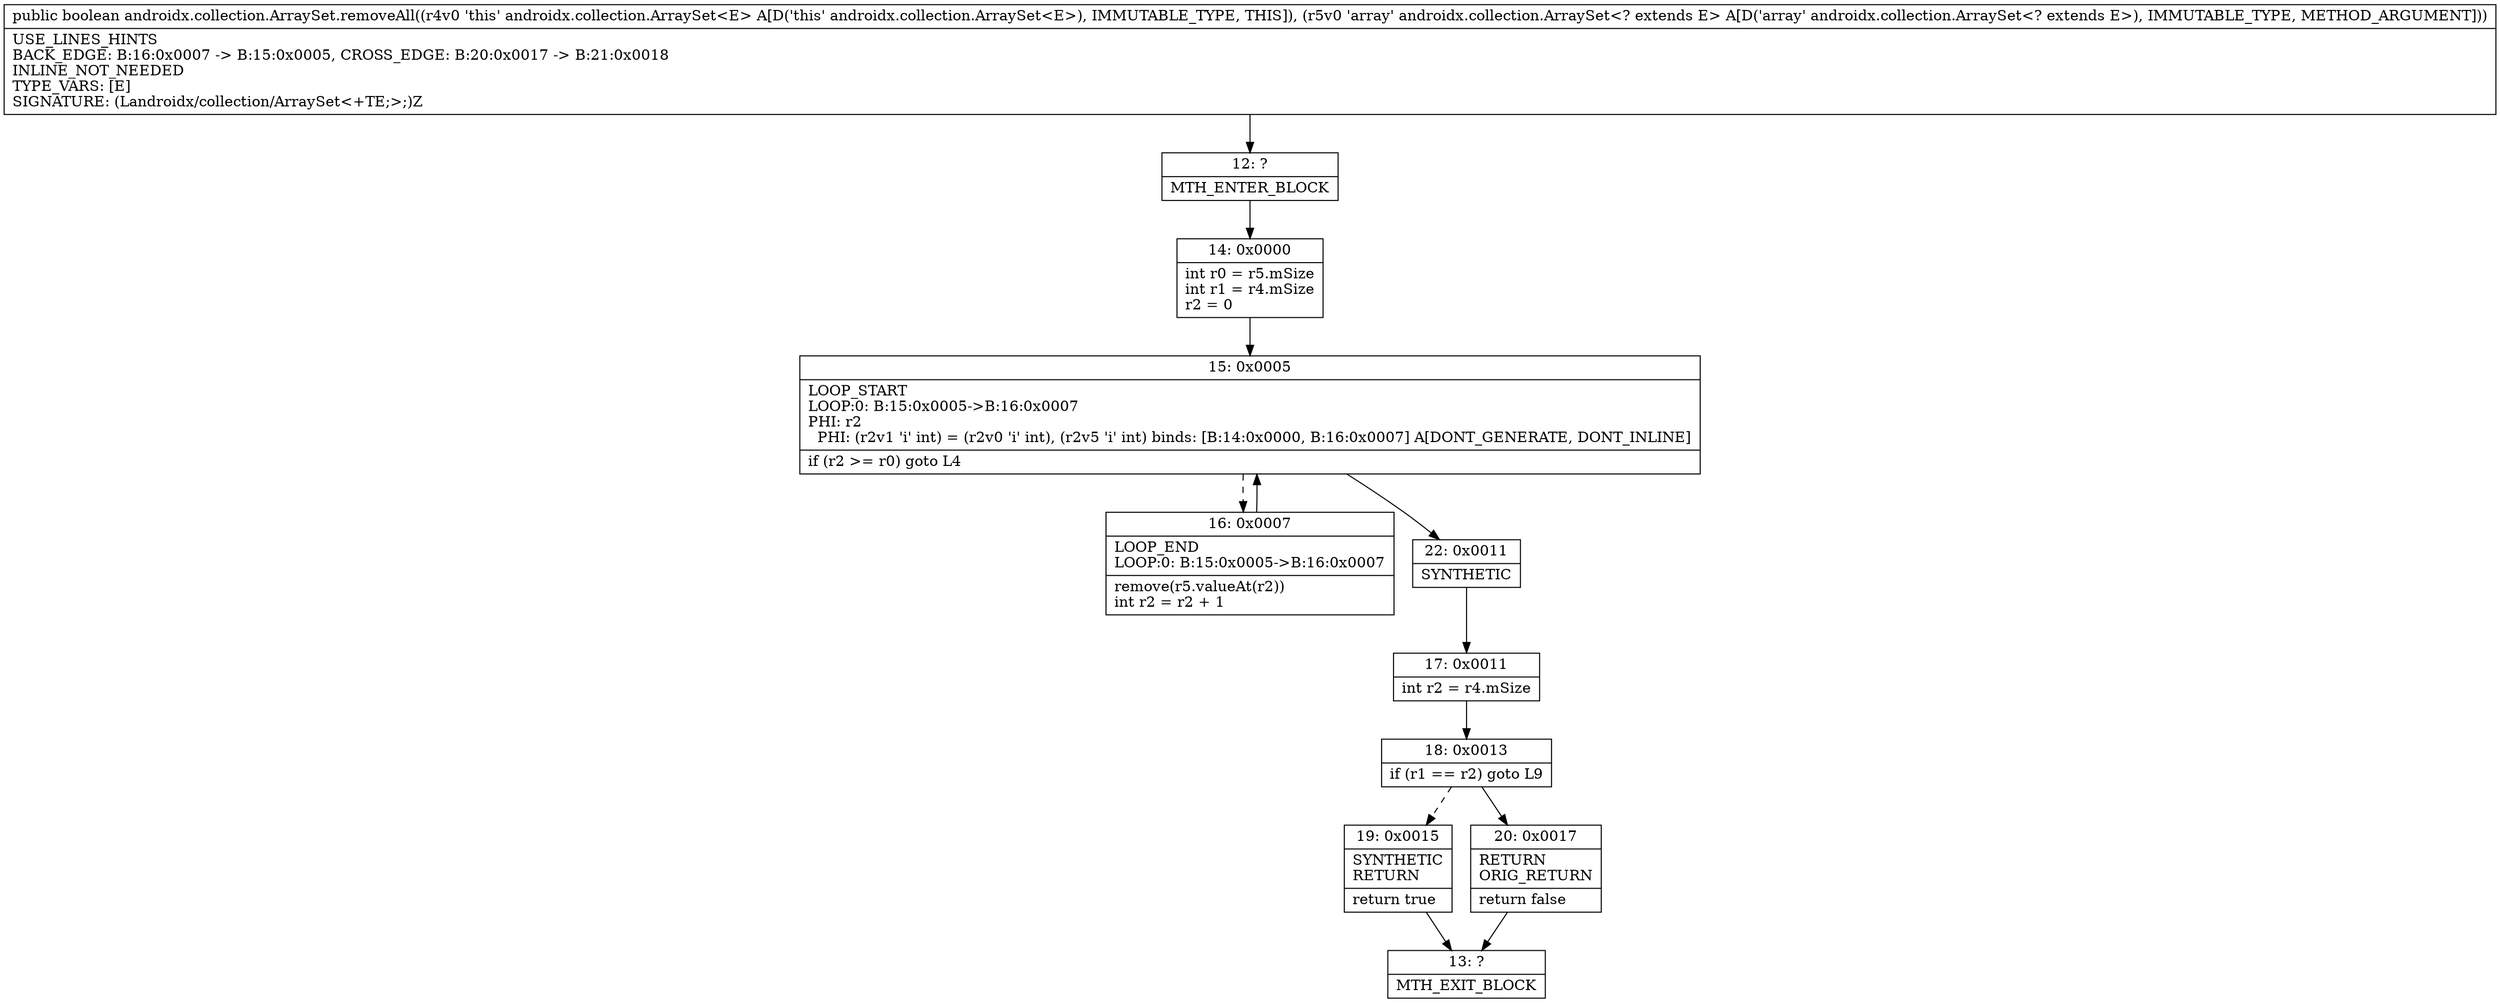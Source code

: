 digraph "CFG forandroidx.collection.ArraySet.removeAll(Landroidx\/collection\/ArraySet;)Z" {
Node_12 [shape=record,label="{12\:\ ?|MTH_ENTER_BLOCK\l}"];
Node_14 [shape=record,label="{14\:\ 0x0000|int r0 = r5.mSize\lint r1 = r4.mSize\lr2 = 0\l}"];
Node_15 [shape=record,label="{15\:\ 0x0005|LOOP_START\lLOOP:0: B:15:0x0005\-\>B:16:0x0007\lPHI: r2 \l  PHI: (r2v1 'i' int) = (r2v0 'i' int), (r2v5 'i' int) binds: [B:14:0x0000, B:16:0x0007] A[DONT_GENERATE, DONT_INLINE]\l|if (r2 \>= r0) goto L4\l}"];
Node_16 [shape=record,label="{16\:\ 0x0007|LOOP_END\lLOOP:0: B:15:0x0005\-\>B:16:0x0007\l|remove(r5.valueAt(r2))\lint r2 = r2 + 1\l}"];
Node_22 [shape=record,label="{22\:\ 0x0011|SYNTHETIC\l}"];
Node_17 [shape=record,label="{17\:\ 0x0011|int r2 = r4.mSize\l}"];
Node_18 [shape=record,label="{18\:\ 0x0013|if (r1 == r2) goto L9\l}"];
Node_19 [shape=record,label="{19\:\ 0x0015|SYNTHETIC\lRETURN\l|return true\l}"];
Node_13 [shape=record,label="{13\:\ ?|MTH_EXIT_BLOCK\l}"];
Node_20 [shape=record,label="{20\:\ 0x0017|RETURN\lORIG_RETURN\l|return false\l}"];
MethodNode[shape=record,label="{public boolean androidx.collection.ArraySet.removeAll((r4v0 'this' androidx.collection.ArraySet\<E\> A[D('this' androidx.collection.ArraySet\<E\>), IMMUTABLE_TYPE, THIS]), (r5v0 'array' androidx.collection.ArraySet\<? extends E\> A[D('array' androidx.collection.ArraySet\<? extends E\>), IMMUTABLE_TYPE, METHOD_ARGUMENT]))  | USE_LINES_HINTS\lBACK_EDGE: B:16:0x0007 \-\> B:15:0x0005, CROSS_EDGE: B:20:0x0017 \-\> B:21:0x0018\lINLINE_NOT_NEEDED\lTYPE_VARS: [E]\lSIGNATURE: (Landroidx\/collection\/ArraySet\<+TE;\>;)Z\l}"];
MethodNode -> Node_12;Node_12 -> Node_14;
Node_14 -> Node_15;
Node_15 -> Node_16[style=dashed];
Node_15 -> Node_22;
Node_16 -> Node_15;
Node_22 -> Node_17;
Node_17 -> Node_18;
Node_18 -> Node_19[style=dashed];
Node_18 -> Node_20;
Node_19 -> Node_13;
Node_20 -> Node_13;
}


